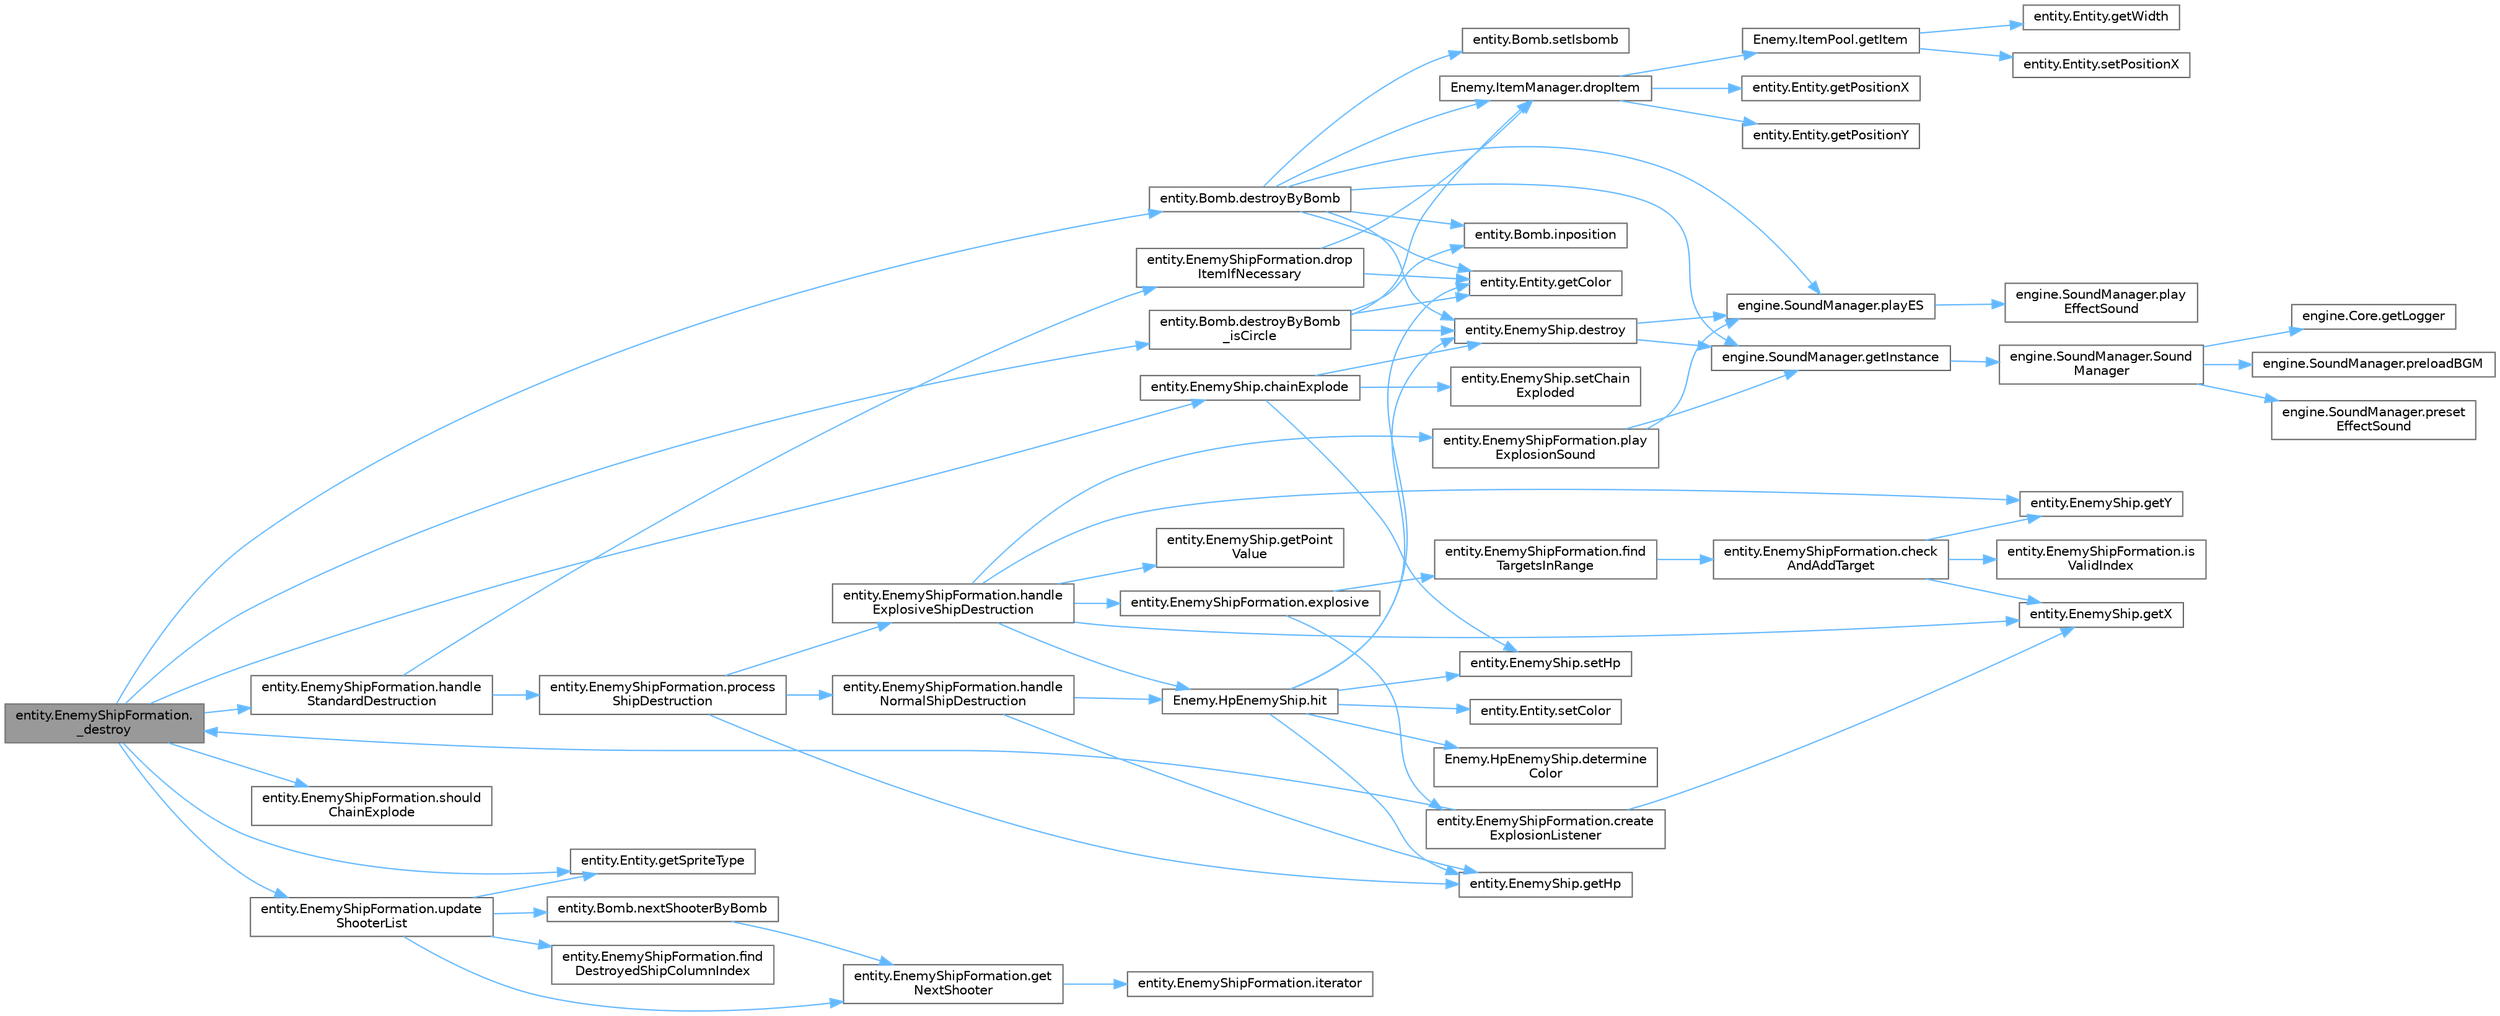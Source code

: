 digraph "entity.EnemyShipFormation._destroy"
{
 // LATEX_PDF_SIZE
  bgcolor="transparent";
  edge [fontname=Helvetica,fontsize=10,labelfontname=Helvetica,labelfontsize=10];
  node [fontname=Helvetica,fontsize=10,shape=box,height=0.2,width=0.4];
  rankdir="LR";
  Node1 [id="Node000001",label="entity.EnemyShipFormation.\l_destroy",height=0.2,width=0.4,color="gray40", fillcolor="grey60", style="filled", fontcolor="black",tooltip="When EnemyShip is hit, its HP decrease by 1, and if the HP reaches 0, the ship is destroyed."];
  Node1 -> Node2 [id="edge1_Node000001_Node000002",color="steelblue1",style="solid",tooltip=" "];
  Node2 [id="Node000002",label="entity.EnemyShip.chainExplode",height=0.2,width=0.4,color="grey40", fillcolor="white", style="filled",URL="$classentity_1_1_enemy_ship.html#ae47b2ffda8233c5d5a0f0ba9de608264",tooltip="Destroys ship, causing a chain explode."];
  Node2 -> Node3 [id="edge2_Node000002_Node000003",color="steelblue1",style="solid",tooltip=" "];
  Node3 [id="Node000003",label="entity.EnemyShip.destroy",height=0.2,width=0.4,color="grey40", fillcolor="white", style="filled",URL="$classentity_1_1_enemy_ship.html#a64297ffda858a49a7f3cb2ddde1c36b6",tooltip="Destroys the ship, causing an explosion."];
  Node3 -> Node4 [id="edge3_Node000003_Node000004",color="steelblue1",style="solid",tooltip=" "];
  Node4 [id="Node000004",label="engine.SoundManager.getInstance",height=0.2,width=0.4,color="grey40", fillcolor="white", style="filled",URL="$classengine_1_1_sound_manager.html#a4e6f0b41bd8568517ad66a9407a77fea",tooltip=" "];
  Node4 -> Node5 [id="edge4_Node000004_Node000005",color="steelblue1",style="solid",tooltip=" "];
  Node5 [id="Node000005",label="engine.SoundManager.Sound\lManager",height=0.2,width=0.4,color="grey40", fillcolor="white", style="filled",URL="$classengine_1_1_sound_manager.html#a18b0e843467737587e1ce3f2d844f4f9",tooltip="Code Description Base: BGM files are stored in res/sound/BGM ES files are stored in res/sound/ES,..."];
  Node5 -> Node6 [id="edge5_Node000005_Node000006",color="steelblue1",style="solid",tooltip=" "];
  Node6 [id="Node000006",label="engine.Core.getLogger",height=0.2,width=0.4,color="grey40", fillcolor="white", style="filled",URL="$classengine_1_1_core.html#a89349dea52049be064320358db9412a2",tooltip="Controls access to the logger."];
  Node5 -> Node7 [id="edge6_Node000005_Node000007",color="steelblue1",style="solid",tooltip=" "];
  Node7 [id="Node000007",label="engine.SoundManager.preloadBGM",height=0.2,width=0.4,color="grey40", fillcolor="white", style="filled",URL="$classengine_1_1_sound_manager.html#a6bcd9eaf792c1b87b19a6f6f37f9c4cb",tooltip=" "];
  Node5 -> Node8 [id="edge7_Node000005_Node000008",color="steelblue1",style="solid",tooltip=" "];
  Node8 [id="Node000008",label="engine.SoundManager.preset\lEffectSound",height=0.2,width=0.4,color="grey40", fillcolor="white", style="filled",URL="$classengine_1_1_sound_manager.html#af26c2bfcdc62884f2f9bc521b437905f",tooltip=" "];
  Node3 -> Node9 [id="edge8_Node000003_Node000009",color="steelblue1",style="solid",tooltip=" "];
  Node9 [id="Node000009",label="engine.SoundManager.playES",height=0.2,width=0.4,color="grey40", fillcolor="white", style="filled",URL="$classengine_1_1_sound_manager.html#af326739e7c567da7bedf9a07eff7e232",tooltip=" "];
  Node9 -> Node10 [id="edge9_Node000009_Node000010",color="steelblue1",style="solid",tooltip=" "];
  Node10 [id="Node000010",label="engine.SoundManager.play\lEffectSound",height=0.2,width=0.4,color="grey40", fillcolor="white", style="filled",URL="$classengine_1_1_sound_manager.html#aff8a50dd8c931099450db7066e6a360e",tooltip=" "];
  Node2 -> Node11 [id="edge10_Node000002_Node000011",color="steelblue1",style="solid",tooltip=" "];
  Node11 [id="Node000011",label="entity.EnemyShip.setChain\lExploded",height=0.2,width=0.4,color="grey40", fillcolor="white", style="filled",URL="$classentity_1_1_enemy_ship.html#a794bd95c39984a70314dbe0adeb33706",tooltip="Setter for enemy ship's isChainExploded to false."];
  Node2 -> Node12 [id="edge11_Node000002_Node000012",color="steelblue1",style="solid",tooltip=" "];
  Node12 [id="Node000012",label="entity.EnemyShip.setHp",height=0.2,width=0.4,color="grey40", fillcolor="white", style="filled",URL="$classentity_1_1_enemy_ship.html#ac3c87681ebf8d4fd9b4641b063b0d88b",tooltip="Setter for the Hp of the Enemy ship."];
  Node1 -> Node13 [id="edge12_Node000001_Node000013",color="steelblue1",style="solid",tooltip=" "];
  Node13 [id="Node000013",label="entity.Bomb.destroyByBomb",height=0.2,width=0.4,color="grey40", fillcolor="white", style="filled",URL="$classentity_1_1_bomb.html#af1efba260e80c0e811e99f3326b3ca3e",tooltip=" "];
  Node13 -> Node3 [id="edge13_Node000013_Node000003",color="steelblue1",style="solid",tooltip=" "];
  Node13 -> Node14 [id="edge14_Node000013_Node000014",color="steelblue1",style="solid",tooltip=" "];
  Node14 [id="Node000014",label="Enemy.ItemManager.dropItem",height=0.2,width=0.4,color="grey40", fillcolor="white", style="filled",URL="$class_enemy_1_1_item_manager.html#aab357bd87102d8477d909ad527f3563a",tooltip=" "];
  Node14 -> Node15 [id="edge15_Node000014_Node000015",color="steelblue1",style="solid",tooltip=" "];
  Node15 [id="Node000015",label="Enemy.ItemPool.getItem",height=0.2,width=0.4,color="grey40", fillcolor="white", style="filled",URL="$class_enemy_1_1_item_pool.html#a137f799e5f461caed45ef95615d32258",tooltip=" "];
  Node15 -> Node16 [id="edge16_Node000015_Node000016",color="steelblue1",style="solid",tooltip=" "];
  Node16 [id="Node000016",label="entity.Entity.getWidth",height=0.2,width=0.4,color="grey40", fillcolor="white", style="filled",URL="$classentity_1_1_entity.html#a9eed63b7e9308461e1af62cabcbe0219",tooltip="Getter for the width of the image associated to the entity."];
  Node15 -> Node17 [id="edge17_Node000015_Node000017",color="steelblue1",style="solid",tooltip=" "];
  Node17 [id="Node000017",label="entity.Entity.setPositionX",height=0.2,width=0.4,color="grey40", fillcolor="white", style="filled",URL="$classentity_1_1_entity.html#a34b1106b5fc108c72ce6083d913e42ed",tooltip="Setter for the X axis position of the entity."];
  Node14 -> Node18 [id="edge18_Node000014_Node000018",color="steelblue1",style="solid",tooltip=" "];
  Node18 [id="Node000018",label="entity.Entity.getPositionX",height=0.2,width=0.4,color="grey40", fillcolor="white", style="filled",URL="$classentity_1_1_entity.html#aade70f342a09b3c37b7f40d17db45983",tooltip="Getter for the X axis position of the entity."];
  Node14 -> Node19 [id="edge19_Node000014_Node000019",color="steelblue1",style="solid",tooltip=" "];
  Node19 [id="Node000019",label="entity.Entity.getPositionY",height=0.2,width=0.4,color="grey40", fillcolor="white", style="filled",URL="$classentity_1_1_entity.html#afdcbb4ca073d5a81b37ed096ac85f5ef",tooltip="Getter for the Y axis position of the entity."];
  Node13 -> Node20 [id="edge20_Node000013_Node000020",color="steelblue1",style="solid",tooltip=" "];
  Node20 [id="Node000020",label="entity.Entity.getColor",height=0.2,width=0.4,color="grey40", fillcolor="white", style="filled",URL="$classentity_1_1_entity.html#a3016a1d6a74d9a823feaf4cb0b537ef5",tooltip="Getter for the color of the entity."];
  Node13 -> Node4 [id="edge21_Node000013_Node000004",color="steelblue1",style="solid",tooltip=" "];
  Node13 -> Node21 [id="edge22_Node000013_Node000021",color="steelblue1",style="solid",tooltip=" "];
  Node21 [id="Node000021",label="entity.Bomb.inposition",height=0.2,width=0.4,color="grey40", fillcolor="white", style="filled",URL="$classentity_1_1_bomb.html#a2c2aa214e3e9ff188fbb73e4185d6702",tooltip=" "];
  Node13 -> Node9 [id="edge23_Node000013_Node000009",color="steelblue1",style="solid",tooltip=" "];
  Node13 -> Node22 [id="edge24_Node000013_Node000022",color="steelblue1",style="solid",tooltip=" "];
  Node22 [id="Node000022",label="entity.Bomb.setIsbomb",height=0.2,width=0.4,color="grey40", fillcolor="white", style="filled",URL="$classentity_1_1_bomb.html#a2e4fa892a2819d71344776f770ef0e38",tooltip=" "];
  Node1 -> Node23 [id="edge25_Node000001_Node000023",color="steelblue1",style="solid",tooltip=" "];
  Node23 [id="Node000023",label="entity.Bomb.destroyByBomb\l_isCircle",height=0.2,width=0.4,color="grey40", fillcolor="white", style="filled",URL="$classentity_1_1_bomb.html#a145812b545b1662e338831889f667d22",tooltip=" "];
  Node23 -> Node3 [id="edge26_Node000023_Node000003",color="steelblue1",style="solid",tooltip=" "];
  Node23 -> Node14 [id="edge27_Node000023_Node000014",color="steelblue1",style="solid",tooltip=" "];
  Node23 -> Node20 [id="edge28_Node000023_Node000020",color="steelblue1",style="solid",tooltip=" "];
  Node23 -> Node21 [id="edge29_Node000023_Node000021",color="steelblue1",style="solid",tooltip=" "];
  Node1 -> Node24 [id="edge30_Node000001_Node000024",color="steelblue1",style="solid",tooltip=" "];
  Node24 [id="Node000024",label="entity.Entity.getSpriteType",height=0.2,width=0.4,color="grey40", fillcolor="white", style="filled",URL="$classentity_1_1_entity.html#a452a38bd56f97c7c29bb84c80a876f42",tooltip="Getter for the sprite that the entity will be drawn as."];
  Node1 -> Node25 [id="edge31_Node000001_Node000025",color="steelblue1",style="solid",tooltip=" "];
  Node25 [id="Node000025",label="entity.EnemyShipFormation.handle\lStandardDestruction",height=0.2,width=0.4,color="grey40", fillcolor="white", style="filled",URL="$classentity_1_1_enemy_ship_formation.html#ace75d4809eb81b70b9b4d076937867e5",tooltip=" "];
  Node25 -> Node26 [id="edge32_Node000025_Node000026",color="steelblue1",style="solid",tooltip=" "];
  Node26 [id="Node000026",label="entity.EnemyShipFormation.drop\lItemIfNecessary",height=0.2,width=0.4,color="grey40", fillcolor="white", style="filled",URL="$classentity_1_1_enemy_ship_formation.html#ade44f4120593e0451f891cad53816d87",tooltip=" "];
  Node26 -> Node14 [id="edge33_Node000026_Node000014",color="steelblue1",style="solid",tooltip=" "];
  Node26 -> Node20 [id="edge34_Node000026_Node000020",color="steelblue1",style="solid",tooltip=" "];
  Node25 -> Node27 [id="edge35_Node000025_Node000027",color="steelblue1",style="solid",tooltip=" "];
  Node27 [id="Node000027",label="entity.EnemyShipFormation.process\lShipDestruction",height=0.2,width=0.4,color="grey40", fillcolor="white", style="filled",URL="$classentity_1_1_enemy_ship_formation.html#af852f8b09aeb0532701aad312a341f10",tooltip=" "];
  Node27 -> Node28 [id="edge36_Node000027_Node000028",color="steelblue1",style="solid",tooltip=" "];
  Node28 [id="Node000028",label="entity.EnemyShip.getHp",height=0.2,width=0.4,color="grey40", fillcolor="white", style="filled",URL="$classentity_1_1_enemy_ship.html#a5fca26ddb9abd05e2d367e9a0f5b8e5e",tooltip="Getter for the Hp of this Enemy ship."];
  Node27 -> Node29 [id="edge37_Node000027_Node000029",color="steelblue1",style="solid",tooltip=" "];
  Node29 [id="Node000029",label="entity.EnemyShipFormation.handle\lExplosiveShipDestruction",height=0.2,width=0.4,color="grey40", fillcolor="white", style="filled",URL="$classentity_1_1_enemy_ship_formation.html#a695de08faa9695c26d2f8f2d1d491560",tooltip=" "];
  Node29 -> Node30 [id="edge38_Node000029_Node000030",color="steelblue1",style="solid",tooltip=" "];
  Node30 [id="Node000030",label="entity.EnemyShipFormation.explosive",height=0.2,width=0.4,color="grey40", fillcolor="white", style="filled",URL="$classentity_1_1_enemy_ship_formation.html#ad8676ce8b832d61f3b7d9c0989cb1e97",tooltip="A function that explosive up, down, left, and right when an explosive EnemyShip dies."];
  Node30 -> Node31 [id="edge39_Node000030_Node000031",color="steelblue1",style="solid",tooltip=" "];
  Node31 [id="Node000031",label="entity.EnemyShipFormation.create\lExplosionListener",height=0.2,width=0.4,color="grey40", fillcolor="white", style="filled",URL="$classentity_1_1_enemy_ship_formation.html#a3c917e5861e940e183419ec3356fa2d3",tooltip=" "];
  Node31 -> Node1 [id="edge40_Node000031_Node000001",color="steelblue1",style="solid",tooltip=" "];
  Node31 -> Node32 [id="edge41_Node000031_Node000032",color="steelblue1",style="solid",tooltip=" "];
  Node32 [id="Node000032",label="entity.EnemyShip.getX",height=0.2,width=0.4,color="grey40", fillcolor="white", style="filled",URL="$classentity_1_1_enemy_ship.html#a370800097669d1fea7604d09a19058ad",tooltip="Getter for the Initial x-coordinate of this EnemyShip."];
  Node30 -> Node33 [id="edge42_Node000030_Node000033",color="steelblue1",style="solid",tooltip=" "];
  Node33 [id="Node000033",label="entity.EnemyShipFormation.find\lTargetsInRange",height=0.2,width=0.4,color="grey40", fillcolor="white", style="filled",URL="$classentity_1_1_enemy_ship_formation.html#a904c1e233a043db3cb148453114b332f",tooltip=" "];
  Node33 -> Node34 [id="edge43_Node000033_Node000034",color="steelblue1",style="solid",tooltip=" "];
  Node34 [id="Node000034",label="entity.EnemyShipFormation.check\lAndAddTarget",height=0.2,width=0.4,color="grey40", fillcolor="white", style="filled",URL="$classentity_1_1_enemy_ship_formation.html#aef8ac8fa91fd51417fdd9462b64049f5",tooltip=" "];
  Node34 -> Node32 [id="edge44_Node000034_Node000032",color="steelblue1",style="solid",tooltip=" "];
  Node34 -> Node35 [id="edge45_Node000034_Node000035",color="steelblue1",style="solid",tooltip=" "];
  Node35 [id="Node000035",label="entity.EnemyShip.getY",height=0.2,width=0.4,color="grey40", fillcolor="white", style="filled",URL="$classentity_1_1_enemy_ship.html#a28edf6400f1cc93cde71d035fc8467bc",tooltip="Getter for the Initial y-coordinate of this EnemyShip."];
  Node34 -> Node36 [id="edge46_Node000034_Node000036",color="steelblue1",style="solid",tooltip=" "];
  Node36 [id="Node000036",label="entity.EnemyShipFormation.is\lValidIndex",height=0.2,width=0.4,color="grey40", fillcolor="white", style="filled",URL="$classentity_1_1_enemy_ship_formation.html#a706d12b166bf8a052b019719d59f5d5c",tooltip=" "];
  Node29 -> Node37 [id="edge47_Node000029_Node000037",color="steelblue1",style="solid",tooltip=" "];
  Node37 [id="Node000037",label="entity.EnemyShip.getPoint\lValue",height=0.2,width=0.4,color="grey40", fillcolor="white", style="filled",URL="$classentity_1_1_enemy_ship.html#ada16aeee2f6d94e63efb5f33e78ba9b6",tooltip="Getter for the score bonus if this ship is destroyed."];
  Node29 -> Node32 [id="edge48_Node000029_Node000032",color="steelblue1",style="solid",tooltip=" "];
  Node29 -> Node35 [id="edge49_Node000029_Node000035",color="steelblue1",style="solid",tooltip=" "];
  Node29 -> Node38 [id="edge50_Node000029_Node000038",color="steelblue1",style="solid",tooltip=" "];
  Node38 [id="Node000038",label="Enemy.HpEnemyShip.hit",height=0.2,width=0.4,color="grey40", fillcolor="white", style="filled",URL="$class_enemy_1_1_hp_enemy_ship.html#a07c30d46d1490fddfbc87aabdf15a835",tooltip="When the EnemyShip is hit and its hp reaches 0, destroy the ship."];
  Node38 -> Node3 [id="edge51_Node000038_Node000003",color="steelblue1",style="solid",tooltip=" "];
  Node38 -> Node39 [id="edge52_Node000038_Node000039",color="steelblue1",style="solid",tooltip=" "];
  Node39 [id="Node000039",label="Enemy.HpEnemyShip.determine\lColor",height=0.2,width=0.4,color="grey40", fillcolor="white", style="filled",URL="$class_enemy_1_1_hp_enemy_ship.html#a913bb55279ee2d216896db8b883d5797",tooltip="Determine the color of the ship according to hp."];
  Node38 -> Node20 [id="edge53_Node000038_Node000020",color="steelblue1",style="solid",tooltip=" "];
  Node38 -> Node28 [id="edge54_Node000038_Node000028",color="steelblue1",style="solid",tooltip=" "];
  Node38 -> Node40 [id="edge55_Node000038_Node000040",color="steelblue1",style="solid",tooltip=" "];
  Node40 [id="Node000040",label="entity.Entity.setColor",height=0.2,width=0.4,color="grey40", fillcolor="white", style="filled",URL="$classentity_1_1_entity.html#ad3c95a68bcededd6325adee1274560eb",tooltip="Setter for the X axis position of the entity."];
  Node38 -> Node12 [id="edge56_Node000038_Node000012",color="steelblue1",style="solid",tooltip=" "];
  Node29 -> Node41 [id="edge57_Node000029_Node000041",color="steelblue1",style="solid",tooltip=" "];
  Node41 [id="Node000041",label="entity.EnemyShipFormation.play\lExplosionSound",height=0.2,width=0.4,color="grey40", fillcolor="white", style="filled",URL="$classentity_1_1_enemy_ship_formation.html#a1fdfe251c7b640055b3769dad2c9ad4f",tooltip=" "];
  Node41 -> Node4 [id="edge58_Node000041_Node000004",color="steelblue1",style="solid",tooltip=" "];
  Node41 -> Node9 [id="edge59_Node000041_Node000009",color="steelblue1",style="solid",tooltip=" "];
  Node27 -> Node42 [id="edge60_Node000027_Node000042",color="steelblue1",style="solid",tooltip=" "];
  Node42 [id="Node000042",label="entity.EnemyShipFormation.handle\lNormalShipDestruction",height=0.2,width=0.4,color="grey40", fillcolor="white", style="filled",URL="$classentity_1_1_enemy_ship_formation.html#aae55bec682ecd1692c011a6a4cc23212",tooltip=" "];
  Node42 -> Node28 [id="edge61_Node000042_Node000028",color="steelblue1",style="solid",tooltip=" "];
  Node42 -> Node38 [id="edge62_Node000042_Node000038",color="steelblue1",style="solid",tooltip=" "];
  Node1 -> Node43 [id="edge63_Node000001_Node000043",color="steelblue1",style="solid",tooltip=" "];
  Node43 [id="Node000043",label="entity.EnemyShipFormation.should\lChainExplode",height=0.2,width=0.4,color="grey40", fillcolor="white", style="filled",URL="$classentity_1_1_enemy_ship_formation.html#a99ea46508547dedf77bb05c3e13d5edc",tooltip=" "];
  Node1 -> Node44 [id="edge64_Node000001_Node000044",color="steelblue1",style="solid",tooltip=" "];
  Node44 [id="Node000044",label="entity.EnemyShipFormation.update\lShooterList",height=0.2,width=0.4,color="grey40", fillcolor="white", style="filled",URL="$classentity_1_1_enemy_ship_formation.html#a9e4f09149c20b045c13700323651c77e",tooltip=" "];
  Node44 -> Node45 [id="edge65_Node000044_Node000045",color="steelblue1",style="solid",tooltip=" "];
  Node45 [id="Node000045",label="entity.EnemyShipFormation.find\lDestroyedShipColumnIndex",height=0.2,width=0.4,color="grey40", fillcolor="white", style="filled",URL="$classentity_1_1_enemy_ship_formation.html#a1d24270da038a42c4c2cf2bd85292cc0",tooltip=" "];
  Node44 -> Node46 [id="edge66_Node000044_Node000046",color="steelblue1",style="solid",tooltip=" "];
  Node46 [id="Node000046",label="entity.EnemyShipFormation.get\lNextShooter",height=0.2,width=0.4,color="grey40", fillcolor="white", style="filled",URL="$classentity_1_1_enemy_ship_formation.html#ae9631df79492b59515beac0bd3163f9d",tooltip="Gets the ship on a given column that will be in charge of shooting."];
  Node46 -> Node47 [id="edge67_Node000046_Node000047",color="steelblue1",style="solid",tooltip=" "];
  Node47 [id="Node000047",label="entity.EnemyShipFormation.iterator",height=0.2,width=0.4,color="grey40", fillcolor="white", style="filled",URL="$classentity_1_1_enemy_ship_formation.html#ae3846c622e67a11e12ba8bfe2cbf31fe",tooltip="Returns an iterator over the ships in the formation."];
  Node44 -> Node24 [id="edge68_Node000044_Node000024",color="steelblue1",style="solid",tooltip=" "];
  Node44 -> Node48 [id="edge69_Node000044_Node000048",color="steelblue1",style="solid",tooltip=" "];
  Node48 [id="Node000048",label="entity.Bomb.nextShooterByBomb",height=0.2,width=0.4,color="grey40", fillcolor="white", style="filled",URL="$classentity_1_1_bomb.html#a2d12331bb57c57e906a1abbccac5eeda",tooltip=" "];
  Node48 -> Node46 [id="edge70_Node000048_Node000046",color="steelblue1",style="solid",tooltip=" "];
}
